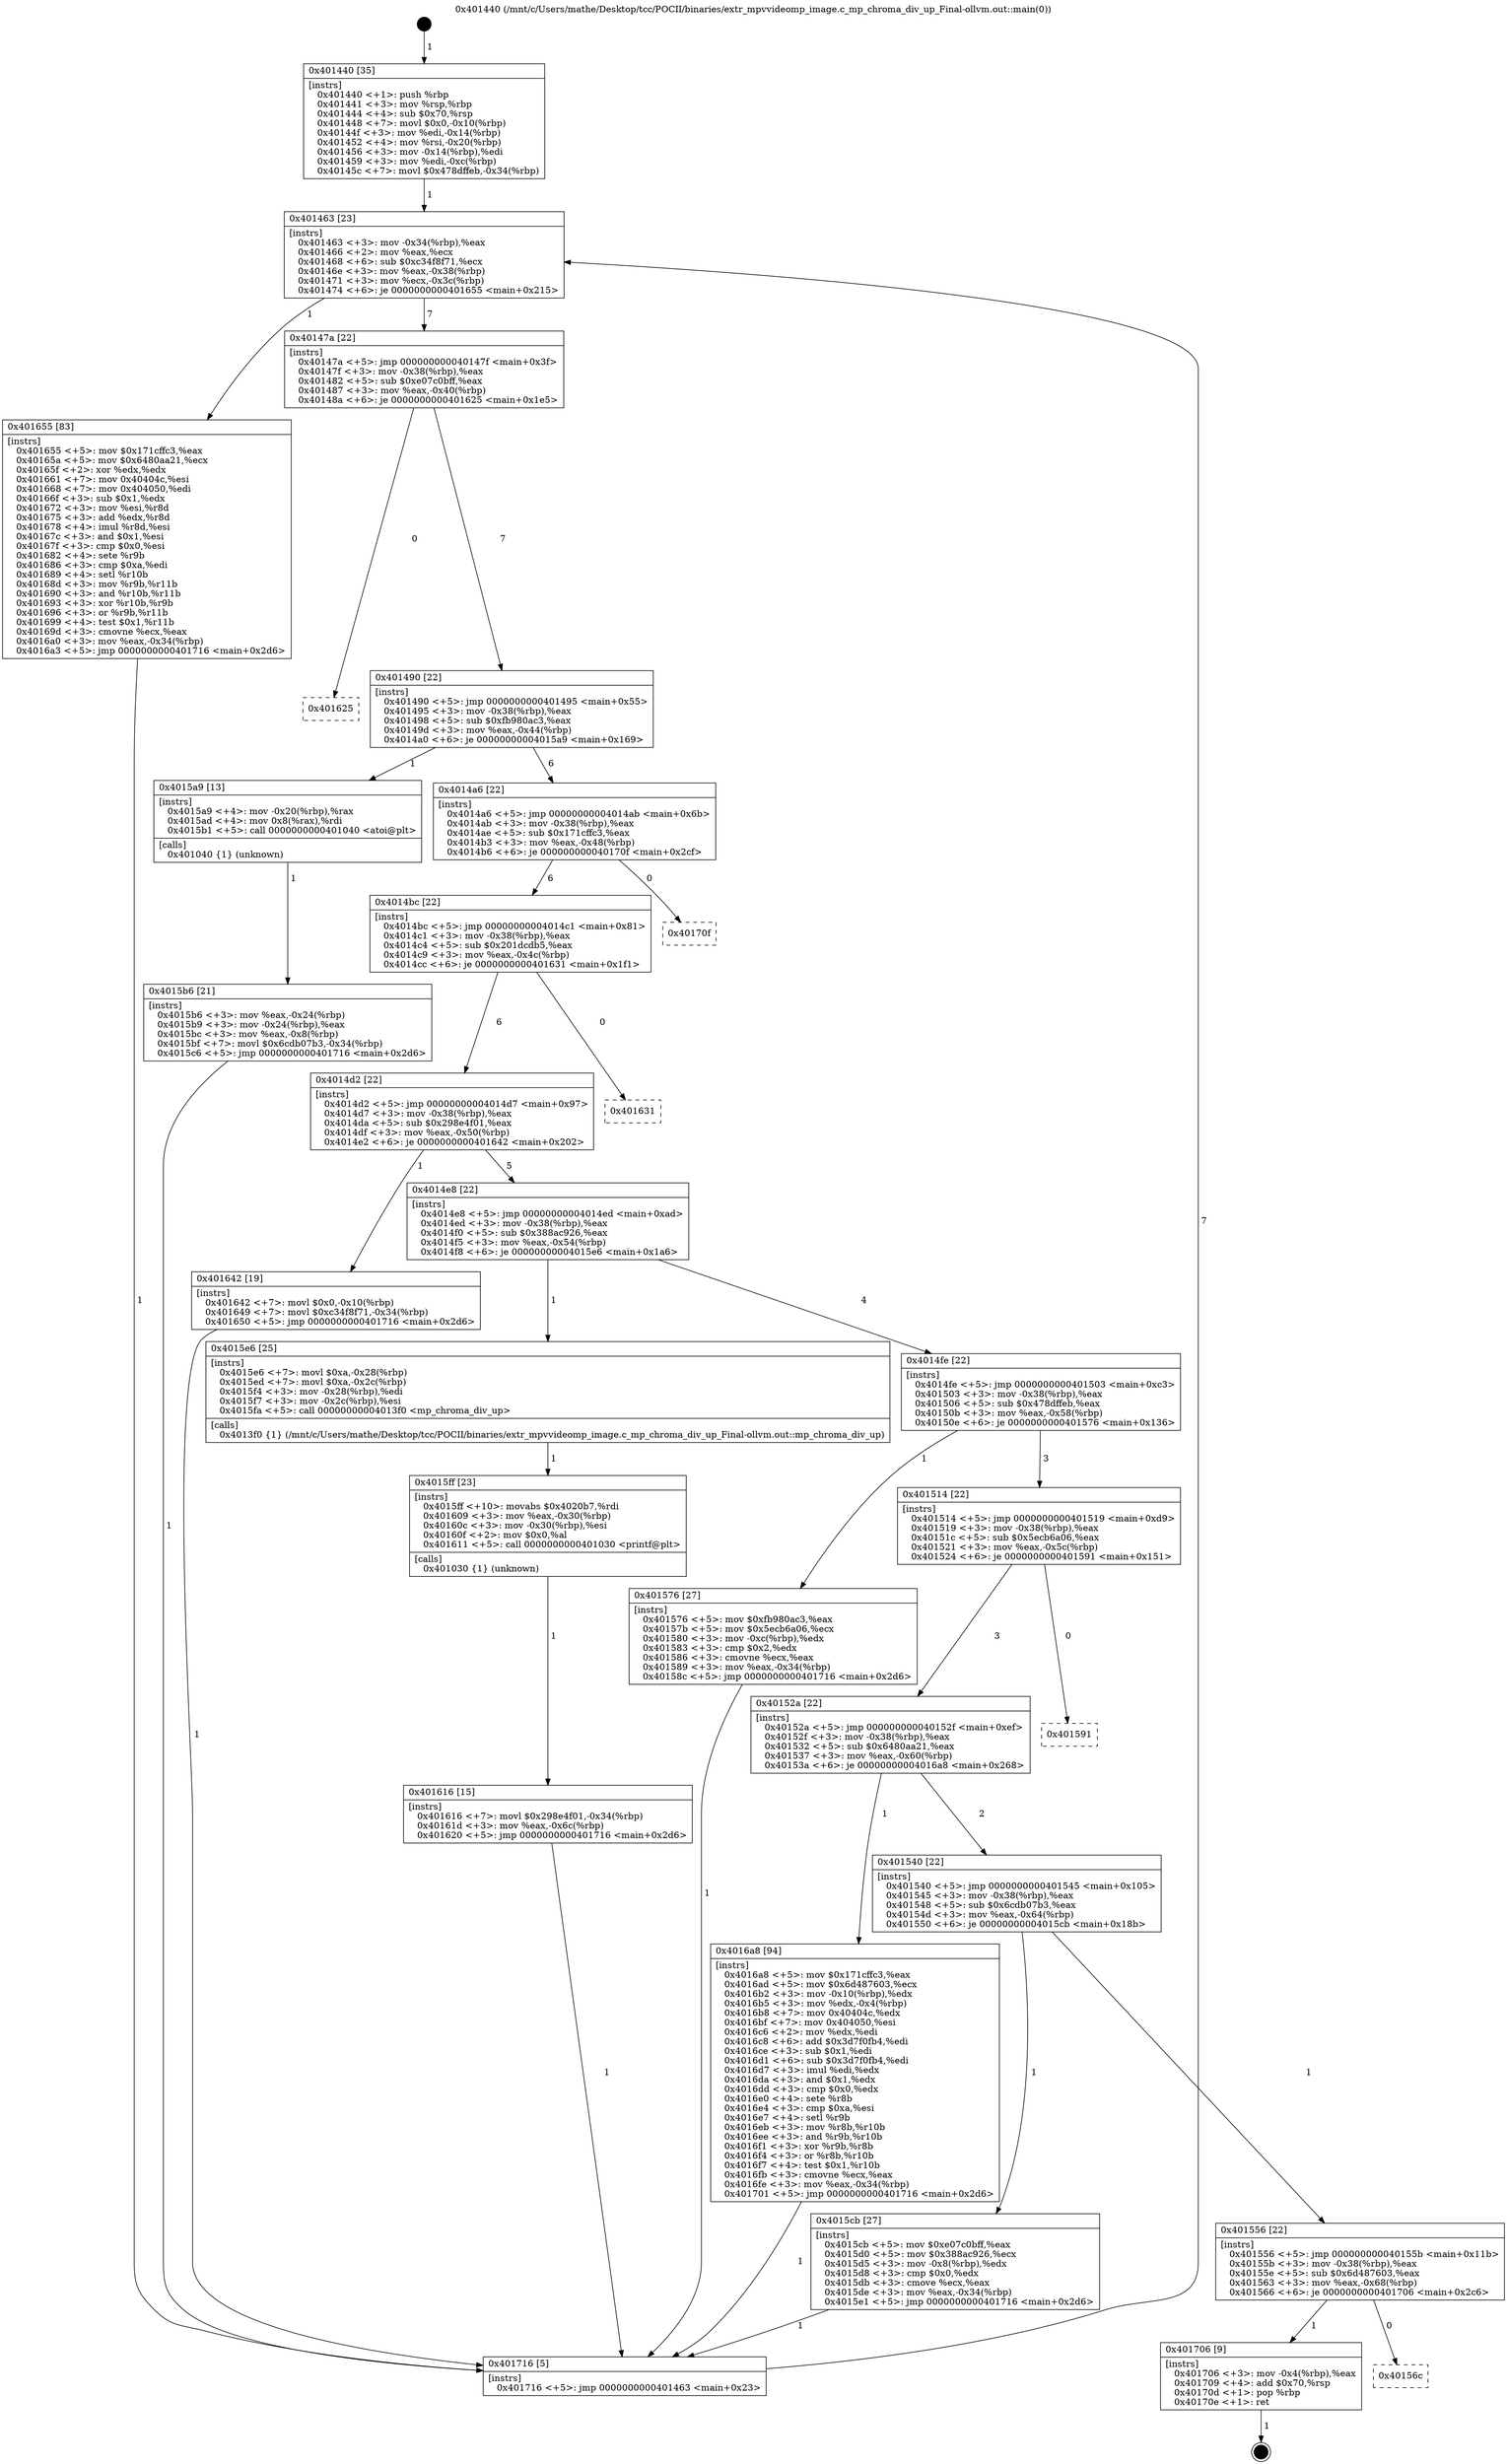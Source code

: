 digraph "0x401440" {
  label = "0x401440 (/mnt/c/Users/mathe/Desktop/tcc/POCII/binaries/extr_mpvvideomp_image.c_mp_chroma_div_up_Final-ollvm.out::main(0))"
  labelloc = "t"
  node[shape=record]

  Entry [label="",width=0.3,height=0.3,shape=circle,fillcolor=black,style=filled]
  "0x401463" [label="{
     0x401463 [23]\l
     | [instrs]\l
     &nbsp;&nbsp;0x401463 \<+3\>: mov -0x34(%rbp),%eax\l
     &nbsp;&nbsp;0x401466 \<+2\>: mov %eax,%ecx\l
     &nbsp;&nbsp;0x401468 \<+6\>: sub $0xc34f8f71,%ecx\l
     &nbsp;&nbsp;0x40146e \<+3\>: mov %eax,-0x38(%rbp)\l
     &nbsp;&nbsp;0x401471 \<+3\>: mov %ecx,-0x3c(%rbp)\l
     &nbsp;&nbsp;0x401474 \<+6\>: je 0000000000401655 \<main+0x215\>\l
  }"]
  "0x401655" [label="{
     0x401655 [83]\l
     | [instrs]\l
     &nbsp;&nbsp;0x401655 \<+5\>: mov $0x171cffc3,%eax\l
     &nbsp;&nbsp;0x40165a \<+5\>: mov $0x6480aa21,%ecx\l
     &nbsp;&nbsp;0x40165f \<+2\>: xor %edx,%edx\l
     &nbsp;&nbsp;0x401661 \<+7\>: mov 0x40404c,%esi\l
     &nbsp;&nbsp;0x401668 \<+7\>: mov 0x404050,%edi\l
     &nbsp;&nbsp;0x40166f \<+3\>: sub $0x1,%edx\l
     &nbsp;&nbsp;0x401672 \<+3\>: mov %esi,%r8d\l
     &nbsp;&nbsp;0x401675 \<+3\>: add %edx,%r8d\l
     &nbsp;&nbsp;0x401678 \<+4\>: imul %r8d,%esi\l
     &nbsp;&nbsp;0x40167c \<+3\>: and $0x1,%esi\l
     &nbsp;&nbsp;0x40167f \<+3\>: cmp $0x0,%esi\l
     &nbsp;&nbsp;0x401682 \<+4\>: sete %r9b\l
     &nbsp;&nbsp;0x401686 \<+3\>: cmp $0xa,%edi\l
     &nbsp;&nbsp;0x401689 \<+4\>: setl %r10b\l
     &nbsp;&nbsp;0x40168d \<+3\>: mov %r9b,%r11b\l
     &nbsp;&nbsp;0x401690 \<+3\>: and %r10b,%r11b\l
     &nbsp;&nbsp;0x401693 \<+3\>: xor %r10b,%r9b\l
     &nbsp;&nbsp;0x401696 \<+3\>: or %r9b,%r11b\l
     &nbsp;&nbsp;0x401699 \<+4\>: test $0x1,%r11b\l
     &nbsp;&nbsp;0x40169d \<+3\>: cmovne %ecx,%eax\l
     &nbsp;&nbsp;0x4016a0 \<+3\>: mov %eax,-0x34(%rbp)\l
     &nbsp;&nbsp;0x4016a3 \<+5\>: jmp 0000000000401716 \<main+0x2d6\>\l
  }"]
  "0x40147a" [label="{
     0x40147a [22]\l
     | [instrs]\l
     &nbsp;&nbsp;0x40147a \<+5\>: jmp 000000000040147f \<main+0x3f\>\l
     &nbsp;&nbsp;0x40147f \<+3\>: mov -0x38(%rbp),%eax\l
     &nbsp;&nbsp;0x401482 \<+5\>: sub $0xe07c0bff,%eax\l
     &nbsp;&nbsp;0x401487 \<+3\>: mov %eax,-0x40(%rbp)\l
     &nbsp;&nbsp;0x40148a \<+6\>: je 0000000000401625 \<main+0x1e5\>\l
  }"]
  Exit [label="",width=0.3,height=0.3,shape=circle,fillcolor=black,style=filled,peripheries=2]
  "0x401625" [label="{
     0x401625\l
  }", style=dashed]
  "0x401490" [label="{
     0x401490 [22]\l
     | [instrs]\l
     &nbsp;&nbsp;0x401490 \<+5\>: jmp 0000000000401495 \<main+0x55\>\l
     &nbsp;&nbsp;0x401495 \<+3\>: mov -0x38(%rbp),%eax\l
     &nbsp;&nbsp;0x401498 \<+5\>: sub $0xfb980ac3,%eax\l
     &nbsp;&nbsp;0x40149d \<+3\>: mov %eax,-0x44(%rbp)\l
     &nbsp;&nbsp;0x4014a0 \<+6\>: je 00000000004015a9 \<main+0x169\>\l
  }"]
  "0x40156c" [label="{
     0x40156c\l
  }", style=dashed]
  "0x4015a9" [label="{
     0x4015a9 [13]\l
     | [instrs]\l
     &nbsp;&nbsp;0x4015a9 \<+4\>: mov -0x20(%rbp),%rax\l
     &nbsp;&nbsp;0x4015ad \<+4\>: mov 0x8(%rax),%rdi\l
     &nbsp;&nbsp;0x4015b1 \<+5\>: call 0000000000401040 \<atoi@plt\>\l
     | [calls]\l
     &nbsp;&nbsp;0x401040 \{1\} (unknown)\l
  }"]
  "0x4014a6" [label="{
     0x4014a6 [22]\l
     | [instrs]\l
     &nbsp;&nbsp;0x4014a6 \<+5\>: jmp 00000000004014ab \<main+0x6b\>\l
     &nbsp;&nbsp;0x4014ab \<+3\>: mov -0x38(%rbp),%eax\l
     &nbsp;&nbsp;0x4014ae \<+5\>: sub $0x171cffc3,%eax\l
     &nbsp;&nbsp;0x4014b3 \<+3\>: mov %eax,-0x48(%rbp)\l
     &nbsp;&nbsp;0x4014b6 \<+6\>: je 000000000040170f \<main+0x2cf\>\l
  }"]
  "0x401706" [label="{
     0x401706 [9]\l
     | [instrs]\l
     &nbsp;&nbsp;0x401706 \<+3\>: mov -0x4(%rbp),%eax\l
     &nbsp;&nbsp;0x401709 \<+4\>: add $0x70,%rsp\l
     &nbsp;&nbsp;0x40170d \<+1\>: pop %rbp\l
     &nbsp;&nbsp;0x40170e \<+1\>: ret\l
  }"]
  "0x40170f" [label="{
     0x40170f\l
  }", style=dashed]
  "0x4014bc" [label="{
     0x4014bc [22]\l
     | [instrs]\l
     &nbsp;&nbsp;0x4014bc \<+5\>: jmp 00000000004014c1 \<main+0x81\>\l
     &nbsp;&nbsp;0x4014c1 \<+3\>: mov -0x38(%rbp),%eax\l
     &nbsp;&nbsp;0x4014c4 \<+5\>: sub $0x201dcdb5,%eax\l
     &nbsp;&nbsp;0x4014c9 \<+3\>: mov %eax,-0x4c(%rbp)\l
     &nbsp;&nbsp;0x4014cc \<+6\>: je 0000000000401631 \<main+0x1f1\>\l
  }"]
  "0x401616" [label="{
     0x401616 [15]\l
     | [instrs]\l
     &nbsp;&nbsp;0x401616 \<+7\>: movl $0x298e4f01,-0x34(%rbp)\l
     &nbsp;&nbsp;0x40161d \<+3\>: mov %eax,-0x6c(%rbp)\l
     &nbsp;&nbsp;0x401620 \<+5\>: jmp 0000000000401716 \<main+0x2d6\>\l
  }"]
  "0x401631" [label="{
     0x401631\l
  }", style=dashed]
  "0x4014d2" [label="{
     0x4014d2 [22]\l
     | [instrs]\l
     &nbsp;&nbsp;0x4014d2 \<+5\>: jmp 00000000004014d7 \<main+0x97\>\l
     &nbsp;&nbsp;0x4014d7 \<+3\>: mov -0x38(%rbp),%eax\l
     &nbsp;&nbsp;0x4014da \<+5\>: sub $0x298e4f01,%eax\l
     &nbsp;&nbsp;0x4014df \<+3\>: mov %eax,-0x50(%rbp)\l
     &nbsp;&nbsp;0x4014e2 \<+6\>: je 0000000000401642 \<main+0x202\>\l
  }"]
  "0x4015ff" [label="{
     0x4015ff [23]\l
     | [instrs]\l
     &nbsp;&nbsp;0x4015ff \<+10\>: movabs $0x4020b7,%rdi\l
     &nbsp;&nbsp;0x401609 \<+3\>: mov %eax,-0x30(%rbp)\l
     &nbsp;&nbsp;0x40160c \<+3\>: mov -0x30(%rbp),%esi\l
     &nbsp;&nbsp;0x40160f \<+2\>: mov $0x0,%al\l
     &nbsp;&nbsp;0x401611 \<+5\>: call 0000000000401030 \<printf@plt\>\l
     | [calls]\l
     &nbsp;&nbsp;0x401030 \{1\} (unknown)\l
  }"]
  "0x401642" [label="{
     0x401642 [19]\l
     | [instrs]\l
     &nbsp;&nbsp;0x401642 \<+7\>: movl $0x0,-0x10(%rbp)\l
     &nbsp;&nbsp;0x401649 \<+7\>: movl $0xc34f8f71,-0x34(%rbp)\l
     &nbsp;&nbsp;0x401650 \<+5\>: jmp 0000000000401716 \<main+0x2d6\>\l
  }"]
  "0x4014e8" [label="{
     0x4014e8 [22]\l
     | [instrs]\l
     &nbsp;&nbsp;0x4014e8 \<+5\>: jmp 00000000004014ed \<main+0xad\>\l
     &nbsp;&nbsp;0x4014ed \<+3\>: mov -0x38(%rbp),%eax\l
     &nbsp;&nbsp;0x4014f0 \<+5\>: sub $0x388ac926,%eax\l
     &nbsp;&nbsp;0x4014f5 \<+3\>: mov %eax,-0x54(%rbp)\l
     &nbsp;&nbsp;0x4014f8 \<+6\>: je 00000000004015e6 \<main+0x1a6\>\l
  }"]
  "0x401556" [label="{
     0x401556 [22]\l
     | [instrs]\l
     &nbsp;&nbsp;0x401556 \<+5\>: jmp 000000000040155b \<main+0x11b\>\l
     &nbsp;&nbsp;0x40155b \<+3\>: mov -0x38(%rbp),%eax\l
     &nbsp;&nbsp;0x40155e \<+5\>: sub $0x6d487603,%eax\l
     &nbsp;&nbsp;0x401563 \<+3\>: mov %eax,-0x68(%rbp)\l
     &nbsp;&nbsp;0x401566 \<+6\>: je 0000000000401706 \<main+0x2c6\>\l
  }"]
  "0x4015e6" [label="{
     0x4015e6 [25]\l
     | [instrs]\l
     &nbsp;&nbsp;0x4015e6 \<+7\>: movl $0xa,-0x28(%rbp)\l
     &nbsp;&nbsp;0x4015ed \<+7\>: movl $0xa,-0x2c(%rbp)\l
     &nbsp;&nbsp;0x4015f4 \<+3\>: mov -0x28(%rbp),%edi\l
     &nbsp;&nbsp;0x4015f7 \<+3\>: mov -0x2c(%rbp),%esi\l
     &nbsp;&nbsp;0x4015fa \<+5\>: call 00000000004013f0 \<mp_chroma_div_up\>\l
     | [calls]\l
     &nbsp;&nbsp;0x4013f0 \{1\} (/mnt/c/Users/mathe/Desktop/tcc/POCII/binaries/extr_mpvvideomp_image.c_mp_chroma_div_up_Final-ollvm.out::mp_chroma_div_up)\l
  }"]
  "0x4014fe" [label="{
     0x4014fe [22]\l
     | [instrs]\l
     &nbsp;&nbsp;0x4014fe \<+5\>: jmp 0000000000401503 \<main+0xc3\>\l
     &nbsp;&nbsp;0x401503 \<+3\>: mov -0x38(%rbp),%eax\l
     &nbsp;&nbsp;0x401506 \<+5\>: sub $0x478dffeb,%eax\l
     &nbsp;&nbsp;0x40150b \<+3\>: mov %eax,-0x58(%rbp)\l
     &nbsp;&nbsp;0x40150e \<+6\>: je 0000000000401576 \<main+0x136\>\l
  }"]
  "0x4015cb" [label="{
     0x4015cb [27]\l
     | [instrs]\l
     &nbsp;&nbsp;0x4015cb \<+5\>: mov $0xe07c0bff,%eax\l
     &nbsp;&nbsp;0x4015d0 \<+5\>: mov $0x388ac926,%ecx\l
     &nbsp;&nbsp;0x4015d5 \<+3\>: mov -0x8(%rbp),%edx\l
     &nbsp;&nbsp;0x4015d8 \<+3\>: cmp $0x0,%edx\l
     &nbsp;&nbsp;0x4015db \<+3\>: cmove %ecx,%eax\l
     &nbsp;&nbsp;0x4015de \<+3\>: mov %eax,-0x34(%rbp)\l
     &nbsp;&nbsp;0x4015e1 \<+5\>: jmp 0000000000401716 \<main+0x2d6\>\l
  }"]
  "0x401576" [label="{
     0x401576 [27]\l
     | [instrs]\l
     &nbsp;&nbsp;0x401576 \<+5\>: mov $0xfb980ac3,%eax\l
     &nbsp;&nbsp;0x40157b \<+5\>: mov $0x5ecb6a06,%ecx\l
     &nbsp;&nbsp;0x401580 \<+3\>: mov -0xc(%rbp),%edx\l
     &nbsp;&nbsp;0x401583 \<+3\>: cmp $0x2,%edx\l
     &nbsp;&nbsp;0x401586 \<+3\>: cmovne %ecx,%eax\l
     &nbsp;&nbsp;0x401589 \<+3\>: mov %eax,-0x34(%rbp)\l
     &nbsp;&nbsp;0x40158c \<+5\>: jmp 0000000000401716 \<main+0x2d6\>\l
  }"]
  "0x401514" [label="{
     0x401514 [22]\l
     | [instrs]\l
     &nbsp;&nbsp;0x401514 \<+5\>: jmp 0000000000401519 \<main+0xd9\>\l
     &nbsp;&nbsp;0x401519 \<+3\>: mov -0x38(%rbp),%eax\l
     &nbsp;&nbsp;0x40151c \<+5\>: sub $0x5ecb6a06,%eax\l
     &nbsp;&nbsp;0x401521 \<+3\>: mov %eax,-0x5c(%rbp)\l
     &nbsp;&nbsp;0x401524 \<+6\>: je 0000000000401591 \<main+0x151\>\l
  }"]
  "0x401716" [label="{
     0x401716 [5]\l
     | [instrs]\l
     &nbsp;&nbsp;0x401716 \<+5\>: jmp 0000000000401463 \<main+0x23\>\l
  }"]
  "0x401440" [label="{
     0x401440 [35]\l
     | [instrs]\l
     &nbsp;&nbsp;0x401440 \<+1\>: push %rbp\l
     &nbsp;&nbsp;0x401441 \<+3\>: mov %rsp,%rbp\l
     &nbsp;&nbsp;0x401444 \<+4\>: sub $0x70,%rsp\l
     &nbsp;&nbsp;0x401448 \<+7\>: movl $0x0,-0x10(%rbp)\l
     &nbsp;&nbsp;0x40144f \<+3\>: mov %edi,-0x14(%rbp)\l
     &nbsp;&nbsp;0x401452 \<+4\>: mov %rsi,-0x20(%rbp)\l
     &nbsp;&nbsp;0x401456 \<+3\>: mov -0x14(%rbp),%edi\l
     &nbsp;&nbsp;0x401459 \<+3\>: mov %edi,-0xc(%rbp)\l
     &nbsp;&nbsp;0x40145c \<+7\>: movl $0x478dffeb,-0x34(%rbp)\l
  }"]
  "0x4015b6" [label="{
     0x4015b6 [21]\l
     | [instrs]\l
     &nbsp;&nbsp;0x4015b6 \<+3\>: mov %eax,-0x24(%rbp)\l
     &nbsp;&nbsp;0x4015b9 \<+3\>: mov -0x24(%rbp),%eax\l
     &nbsp;&nbsp;0x4015bc \<+3\>: mov %eax,-0x8(%rbp)\l
     &nbsp;&nbsp;0x4015bf \<+7\>: movl $0x6cdb07b3,-0x34(%rbp)\l
     &nbsp;&nbsp;0x4015c6 \<+5\>: jmp 0000000000401716 \<main+0x2d6\>\l
  }"]
  "0x401540" [label="{
     0x401540 [22]\l
     | [instrs]\l
     &nbsp;&nbsp;0x401540 \<+5\>: jmp 0000000000401545 \<main+0x105\>\l
     &nbsp;&nbsp;0x401545 \<+3\>: mov -0x38(%rbp),%eax\l
     &nbsp;&nbsp;0x401548 \<+5\>: sub $0x6cdb07b3,%eax\l
     &nbsp;&nbsp;0x40154d \<+3\>: mov %eax,-0x64(%rbp)\l
     &nbsp;&nbsp;0x401550 \<+6\>: je 00000000004015cb \<main+0x18b\>\l
  }"]
  "0x401591" [label="{
     0x401591\l
  }", style=dashed]
  "0x40152a" [label="{
     0x40152a [22]\l
     | [instrs]\l
     &nbsp;&nbsp;0x40152a \<+5\>: jmp 000000000040152f \<main+0xef\>\l
     &nbsp;&nbsp;0x40152f \<+3\>: mov -0x38(%rbp),%eax\l
     &nbsp;&nbsp;0x401532 \<+5\>: sub $0x6480aa21,%eax\l
     &nbsp;&nbsp;0x401537 \<+3\>: mov %eax,-0x60(%rbp)\l
     &nbsp;&nbsp;0x40153a \<+6\>: je 00000000004016a8 \<main+0x268\>\l
  }"]
  "0x4016a8" [label="{
     0x4016a8 [94]\l
     | [instrs]\l
     &nbsp;&nbsp;0x4016a8 \<+5\>: mov $0x171cffc3,%eax\l
     &nbsp;&nbsp;0x4016ad \<+5\>: mov $0x6d487603,%ecx\l
     &nbsp;&nbsp;0x4016b2 \<+3\>: mov -0x10(%rbp),%edx\l
     &nbsp;&nbsp;0x4016b5 \<+3\>: mov %edx,-0x4(%rbp)\l
     &nbsp;&nbsp;0x4016b8 \<+7\>: mov 0x40404c,%edx\l
     &nbsp;&nbsp;0x4016bf \<+7\>: mov 0x404050,%esi\l
     &nbsp;&nbsp;0x4016c6 \<+2\>: mov %edx,%edi\l
     &nbsp;&nbsp;0x4016c8 \<+6\>: add $0x3d7f0fb4,%edi\l
     &nbsp;&nbsp;0x4016ce \<+3\>: sub $0x1,%edi\l
     &nbsp;&nbsp;0x4016d1 \<+6\>: sub $0x3d7f0fb4,%edi\l
     &nbsp;&nbsp;0x4016d7 \<+3\>: imul %edi,%edx\l
     &nbsp;&nbsp;0x4016da \<+3\>: and $0x1,%edx\l
     &nbsp;&nbsp;0x4016dd \<+3\>: cmp $0x0,%edx\l
     &nbsp;&nbsp;0x4016e0 \<+4\>: sete %r8b\l
     &nbsp;&nbsp;0x4016e4 \<+3\>: cmp $0xa,%esi\l
     &nbsp;&nbsp;0x4016e7 \<+4\>: setl %r9b\l
     &nbsp;&nbsp;0x4016eb \<+3\>: mov %r8b,%r10b\l
     &nbsp;&nbsp;0x4016ee \<+3\>: and %r9b,%r10b\l
     &nbsp;&nbsp;0x4016f1 \<+3\>: xor %r9b,%r8b\l
     &nbsp;&nbsp;0x4016f4 \<+3\>: or %r8b,%r10b\l
     &nbsp;&nbsp;0x4016f7 \<+4\>: test $0x1,%r10b\l
     &nbsp;&nbsp;0x4016fb \<+3\>: cmovne %ecx,%eax\l
     &nbsp;&nbsp;0x4016fe \<+3\>: mov %eax,-0x34(%rbp)\l
     &nbsp;&nbsp;0x401701 \<+5\>: jmp 0000000000401716 \<main+0x2d6\>\l
  }"]
  Entry -> "0x401440" [label=" 1"]
  "0x401463" -> "0x401655" [label=" 1"]
  "0x401463" -> "0x40147a" [label=" 7"]
  "0x401706" -> Exit [label=" 1"]
  "0x40147a" -> "0x401625" [label=" 0"]
  "0x40147a" -> "0x401490" [label=" 7"]
  "0x401556" -> "0x40156c" [label=" 0"]
  "0x401490" -> "0x4015a9" [label=" 1"]
  "0x401490" -> "0x4014a6" [label=" 6"]
  "0x401556" -> "0x401706" [label=" 1"]
  "0x4014a6" -> "0x40170f" [label=" 0"]
  "0x4014a6" -> "0x4014bc" [label=" 6"]
  "0x4016a8" -> "0x401716" [label=" 1"]
  "0x4014bc" -> "0x401631" [label=" 0"]
  "0x4014bc" -> "0x4014d2" [label=" 6"]
  "0x401655" -> "0x401716" [label=" 1"]
  "0x4014d2" -> "0x401642" [label=" 1"]
  "0x4014d2" -> "0x4014e8" [label=" 5"]
  "0x401642" -> "0x401716" [label=" 1"]
  "0x4014e8" -> "0x4015e6" [label=" 1"]
  "0x4014e8" -> "0x4014fe" [label=" 4"]
  "0x401616" -> "0x401716" [label=" 1"]
  "0x4014fe" -> "0x401576" [label=" 1"]
  "0x4014fe" -> "0x401514" [label=" 3"]
  "0x401576" -> "0x401716" [label=" 1"]
  "0x401440" -> "0x401463" [label=" 1"]
  "0x401716" -> "0x401463" [label=" 7"]
  "0x4015a9" -> "0x4015b6" [label=" 1"]
  "0x4015b6" -> "0x401716" [label=" 1"]
  "0x4015ff" -> "0x401616" [label=" 1"]
  "0x401514" -> "0x401591" [label=" 0"]
  "0x401514" -> "0x40152a" [label=" 3"]
  "0x4015cb" -> "0x401716" [label=" 1"]
  "0x40152a" -> "0x4016a8" [label=" 1"]
  "0x40152a" -> "0x401540" [label=" 2"]
  "0x4015e6" -> "0x4015ff" [label=" 1"]
  "0x401540" -> "0x4015cb" [label=" 1"]
  "0x401540" -> "0x401556" [label=" 1"]
}
